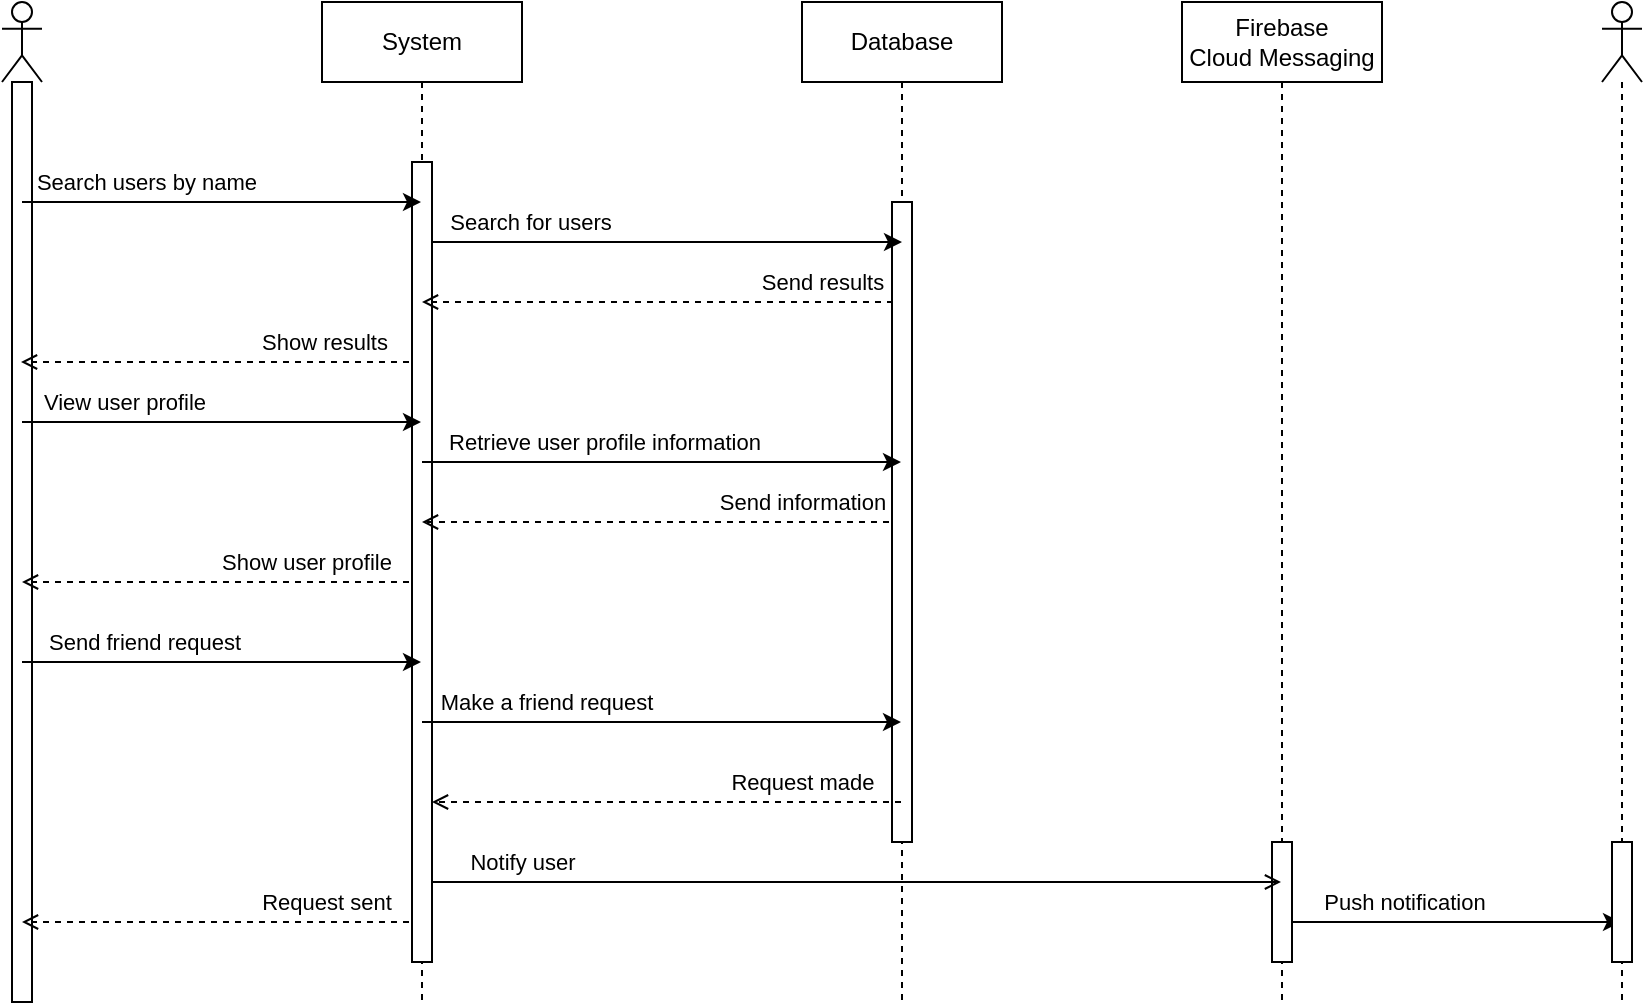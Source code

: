 <mxfile version="24.8.4">
  <diagram name="Page-1" id="cD5hHeLU-vTS7vC5rMo3">
    <mxGraphModel dx="1434" dy="753" grid="1" gridSize="10" guides="1" tooltips="1" connect="1" arrows="1" fold="1" page="1" pageScale="1" pageWidth="850" pageHeight="1100" math="0" shadow="0">
      <root>
        <mxCell id="0" />
        <mxCell id="1" parent="0" />
        <mxCell id="oesckOu59yLERxUrHBi6-39" style="edgeStyle=orthogonalEdgeStyle;rounded=0;orthogonalLoop=1;jettySize=auto;html=1;curved=0;" edge="1" parent="1" source="oesckOu59yLERxUrHBi6-4" target="oesckOu59yLERxUrHBi6-5">
          <mxGeometry relative="1" as="geometry">
            <Array as="points">
              <mxPoint x="790" y="620" />
              <mxPoint x="790" y="620" />
            </Array>
          </mxGeometry>
        </mxCell>
        <mxCell id="oesckOu59yLERxUrHBi6-40" value="Push notification" style="edgeLabel;html=1;align=center;verticalAlign=middle;resizable=0;points=[];labelBackgroundColor=none;" vertex="1" connectable="0" parent="oesckOu59yLERxUrHBi6-39">
          <mxGeometry x="-0.394" y="4" relative="1" as="geometry">
            <mxPoint x="9" y="-6" as="offset" />
          </mxGeometry>
        </mxCell>
        <mxCell id="oesckOu59yLERxUrHBi6-1" value="" style="shape=umlLifeline;perimeter=lifelinePerimeter;whiteSpace=wrap;html=1;container=1;dropTarget=0;collapsible=0;recursiveResize=0;outlineConnect=0;portConstraint=eastwest;newEdgeStyle={&quot;curved&quot;:0,&quot;rounded&quot;:0};participant=umlActor;fillColor=none;" vertex="1" parent="1">
          <mxGeometry x="80" y="160" width="20" height="500" as="geometry" />
        </mxCell>
        <mxCell id="oesckOu59yLERxUrHBi6-8" value="" style="html=1;points=[[0,0,0,0,5],[0,1,0,0,-5],[1,0,0,0,5],[1,1,0,0,-5]];perimeter=orthogonalPerimeter;outlineConnect=0;targetShapes=umlLifeline;portConstraint=eastwest;newEdgeStyle={&quot;curved&quot;:0,&quot;rounded&quot;:0};" vertex="1" parent="oesckOu59yLERxUrHBi6-1">
          <mxGeometry x="5" y="40" width="10" height="460" as="geometry" />
        </mxCell>
        <mxCell id="oesckOu59yLERxUrHBi6-18" style="edgeStyle=orthogonalEdgeStyle;rounded=0;orthogonalLoop=1;jettySize=auto;html=1;curved=0;dashed=1;endArrow=open;endFill=0;" edge="1" parent="1">
          <mxGeometry relative="1" as="geometry">
            <mxPoint x="289.5" y="340" as="sourcePoint" />
            <mxPoint x="89.5" y="340" as="targetPoint" />
          </mxGeometry>
        </mxCell>
        <mxCell id="oesckOu59yLERxUrHBi6-19" value="Show results" style="edgeLabel;html=1;align=center;verticalAlign=middle;resizable=0;points=[];labelBackgroundColor=none;" vertex="1" connectable="0" parent="oesckOu59yLERxUrHBi6-18">
          <mxGeometry x="0.045" y="-3" relative="1" as="geometry">
            <mxPoint x="56" y="-7" as="offset" />
          </mxGeometry>
        </mxCell>
        <mxCell id="oesckOu59yLERxUrHBi6-27" style="edgeStyle=orthogonalEdgeStyle;rounded=0;orthogonalLoop=1;jettySize=auto;html=1;curved=0;endArrow=open;endFill=0;dashed=1;" edge="1" parent="1" source="oesckOu59yLERxUrHBi6-2" target="oesckOu59yLERxUrHBi6-1">
          <mxGeometry relative="1" as="geometry">
            <Array as="points">
              <mxPoint x="180" y="450" />
              <mxPoint x="180" y="450" />
            </Array>
          </mxGeometry>
        </mxCell>
        <mxCell id="oesckOu59yLERxUrHBi6-28" value="Show user profile" style="edgeLabel;html=1;align=center;verticalAlign=middle;resizable=0;points=[];labelBackgroundColor=none;" vertex="1" connectable="0" parent="oesckOu59yLERxUrHBi6-27">
          <mxGeometry x="0.305" y="-4" relative="1" as="geometry">
            <mxPoint x="72" y="-6" as="offset" />
          </mxGeometry>
        </mxCell>
        <mxCell id="oesckOu59yLERxUrHBi6-41" style="edgeStyle=orthogonalEdgeStyle;rounded=0;orthogonalLoop=1;jettySize=auto;html=1;curved=0;dashed=1;endArrow=open;endFill=0;" edge="1" parent="1" source="oesckOu59yLERxUrHBi6-2" target="oesckOu59yLERxUrHBi6-1">
          <mxGeometry relative="1" as="geometry">
            <Array as="points">
              <mxPoint x="220" y="620" />
              <mxPoint x="220" y="620" />
            </Array>
          </mxGeometry>
        </mxCell>
        <mxCell id="oesckOu59yLERxUrHBi6-42" value="Request sent" style="edgeLabel;html=1;align=center;verticalAlign=middle;resizable=0;points=[];labelBackgroundColor=none;" vertex="1" connectable="0" parent="oesckOu59yLERxUrHBi6-41">
          <mxGeometry x="0.475" y="-4" relative="1" as="geometry">
            <mxPoint x="99" y="-6" as="offset" />
          </mxGeometry>
        </mxCell>
        <mxCell id="oesckOu59yLERxUrHBi6-2" value="System" style="shape=umlLifeline;perimeter=lifelinePerimeter;whiteSpace=wrap;html=1;container=1;dropTarget=0;collapsible=0;recursiveResize=0;outlineConnect=0;portConstraint=eastwest;newEdgeStyle={&quot;curved&quot;:0,&quot;rounded&quot;:0};fillColor=none;" vertex="1" parent="1">
          <mxGeometry x="240" y="160" width="100" height="500" as="geometry" />
        </mxCell>
        <mxCell id="oesckOu59yLERxUrHBi6-9" value="" style="html=1;points=[[0,0,0,0,5],[0,1,0,0,-5],[1,0,0,0,5],[1,1,0,0,-5]];perimeter=orthogonalPerimeter;outlineConnect=0;targetShapes=umlLifeline;portConstraint=eastwest;newEdgeStyle={&quot;curved&quot;:0,&quot;rounded&quot;:0};" vertex="1" parent="oesckOu59yLERxUrHBi6-2">
          <mxGeometry x="45" y="80" width="10" height="400" as="geometry" />
        </mxCell>
        <mxCell id="oesckOu59yLERxUrHBi6-16" style="edgeStyle=orthogonalEdgeStyle;rounded=0;orthogonalLoop=1;jettySize=auto;html=1;curved=0;dashed=1;endArrow=open;endFill=0;" edge="1" parent="1">
          <mxGeometry relative="1" as="geometry">
            <mxPoint x="529.5" y="330" as="sourcePoint" />
            <mxPoint x="290" y="310" as="targetPoint" />
            <Array as="points">
              <mxPoint x="530" y="310" />
              <mxPoint x="290" y="310" />
            </Array>
          </mxGeometry>
        </mxCell>
        <mxCell id="oesckOu59yLERxUrHBi6-17" value="Send results" style="edgeLabel;html=1;align=center;verticalAlign=middle;resizable=0;points=[];labelBackgroundColor=none;" vertex="1" connectable="0" parent="oesckOu59yLERxUrHBi6-16">
          <mxGeometry x="-0.287" y="-2" relative="1" as="geometry">
            <mxPoint x="33" y="-8" as="offset" />
          </mxGeometry>
        </mxCell>
        <mxCell id="oesckOu59yLERxUrHBi6-25" style="edgeStyle=orthogonalEdgeStyle;rounded=0;orthogonalLoop=1;jettySize=auto;html=1;curved=0;dashed=1;endArrow=open;endFill=0;" edge="1" parent="1" source="oesckOu59yLERxUrHBi6-3" target="oesckOu59yLERxUrHBi6-2">
          <mxGeometry relative="1" as="geometry">
            <Array as="points">
              <mxPoint x="400" y="420" />
              <mxPoint x="400" y="420" />
            </Array>
          </mxGeometry>
        </mxCell>
        <mxCell id="oesckOu59yLERxUrHBi6-26" value="Send information" style="edgeLabel;html=1;align=center;verticalAlign=middle;resizable=0;points=[];labelBackgroundColor=none;" vertex="1" connectable="0" parent="oesckOu59yLERxUrHBi6-25">
          <mxGeometry x="-0.304" y="-2" relative="1" as="geometry">
            <mxPoint x="34" y="-8" as="offset" />
          </mxGeometry>
        </mxCell>
        <mxCell id="oesckOu59yLERxUrHBi6-3" value="Database" style="shape=umlLifeline;perimeter=lifelinePerimeter;whiteSpace=wrap;html=1;container=1;dropTarget=0;collapsible=0;recursiveResize=0;outlineConnect=0;portConstraint=eastwest;newEdgeStyle={&quot;curved&quot;:0,&quot;rounded&quot;:0};fillColor=none;" vertex="1" parent="1">
          <mxGeometry x="480" y="160" width="100" height="500" as="geometry" />
        </mxCell>
        <mxCell id="oesckOu59yLERxUrHBi6-10" value="" style="html=1;points=[[0,0,0,0,5],[0,1,0,0,-5],[1,0,0,0,5],[1,1,0,0,-5]];perimeter=orthogonalPerimeter;outlineConnect=0;targetShapes=umlLifeline;portConstraint=eastwest;newEdgeStyle={&quot;curved&quot;:0,&quot;rounded&quot;:0};" vertex="1" parent="oesckOu59yLERxUrHBi6-3">
          <mxGeometry x="45" y="100" width="10" height="320" as="geometry" />
        </mxCell>
        <mxCell id="oesckOu59yLERxUrHBi6-4" value="&lt;div&gt;Firebase&lt;/div&gt;&lt;div&gt;Cloud Messaging&lt;br&gt;&lt;/div&gt;" style="shape=umlLifeline;perimeter=lifelinePerimeter;whiteSpace=wrap;html=1;container=1;dropTarget=0;collapsible=0;recursiveResize=0;outlineConnect=0;portConstraint=eastwest;newEdgeStyle={&quot;curved&quot;:0,&quot;rounded&quot;:0};fillColor=none;" vertex="1" parent="1">
          <mxGeometry x="670" y="160" width="100" height="500" as="geometry" />
        </mxCell>
        <mxCell id="oesckOu59yLERxUrHBi6-5" value="" style="shape=umlLifeline;perimeter=lifelinePerimeter;whiteSpace=wrap;html=1;container=1;dropTarget=0;collapsible=0;recursiveResize=0;outlineConnect=0;portConstraint=eastwest;newEdgeStyle={&quot;curved&quot;:0,&quot;rounded&quot;:0};participant=umlActor;fillColor=none;" vertex="1" parent="1">
          <mxGeometry x="880" y="160" width="20" height="500" as="geometry" />
        </mxCell>
        <mxCell id="oesckOu59yLERxUrHBi6-38" value="" style="html=1;points=[[0,0,0,0,5],[0,1,0,0,-5],[1,0,0,0,5],[1,1,0,0,-5]];perimeter=orthogonalPerimeter;outlineConnect=0;targetShapes=umlLifeline;portConstraint=eastwest;newEdgeStyle={&quot;curved&quot;:0,&quot;rounded&quot;:0};" vertex="1" parent="oesckOu59yLERxUrHBi6-5">
          <mxGeometry x="5" y="420" width="10" height="60" as="geometry" />
        </mxCell>
        <mxCell id="oesckOu59yLERxUrHBi6-13" style="edgeStyle=orthogonalEdgeStyle;rounded=0;orthogonalLoop=1;jettySize=auto;html=1;curved=0;" edge="1" parent="1">
          <mxGeometry relative="1" as="geometry">
            <mxPoint x="295" y="290" as="sourcePoint" />
            <mxPoint x="530" y="280" as="targetPoint" />
            <Array as="points">
              <mxPoint x="295" y="280" />
              <mxPoint x="530" y="280" />
            </Array>
          </mxGeometry>
        </mxCell>
        <mxCell id="oesckOu59yLERxUrHBi6-14" value="Search for users" style="edgeLabel;html=1;align=center;verticalAlign=middle;resizable=0;points=[];labelBackgroundColor=none;" vertex="1" connectable="0" parent="oesckOu59yLERxUrHBi6-13">
          <mxGeometry x="-0.284" y="-2" relative="1" as="geometry">
            <mxPoint x="-29" y="-12" as="offset" />
          </mxGeometry>
        </mxCell>
        <mxCell id="oesckOu59yLERxUrHBi6-11" style="edgeStyle=orthogonalEdgeStyle;rounded=0;orthogonalLoop=1;jettySize=auto;html=1;curved=0;" edge="1" parent="1" source="oesckOu59yLERxUrHBi6-1" target="oesckOu59yLERxUrHBi6-2">
          <mxGeometry relative="1" as="geometry">
            <Array as="points">
              <mxPoint x="180" y="260" />
              <mxPoint x="180" y="260" />
            </Array>
          </mxGeometry>
        </mxCell>
        <mxCell id="oesckOu59yLERxUrHBi6-12" value="Search users by name" style="edgeLabel;html=1;align=center;verticalAlign=middle;resizable=0;points=[];labelBackgroundColor=none;" vertex="1" connectable="0" parent="oesckOu59yLERxUrHBi6-11">
          <mxGeometry x="-0.385" y="-2" relative="1" as="geometry">
            <mxPoint y="-12" as="offset" />
          </mxGeometry>
        </mxCell>
        <mxCell id="oesckOu59yLERxUrHBi6-20" style="edgeStyle=orthogonalEdgeStyle;rounded=0;orthogonalLoop=1;jettySize=auto;html=1;curved=0;" edge="1" parent="1" source="oesckOu59yLERxUrHBi6-1" target="oesckOu59yLERxUrHBi6-2">
          <mxGeometry relative="1" as="geometry">
            <Array as="points">
              <mxPoint x="190" y="370" />
              <mxPoint x="190" y="370" />
            </Array>
          </mxGeometry>
        </mxCell>
        <mxCell id="oesckOu59yLERxUrHBi6-21" value="View user profile" style="edgeLabel;html=1;align=center;verticalAlign=middle;resizable=0;points=[];labelBackgroundColor=none;" vertex="1" connectable="0" parent="oesckOu59yLERxUrHBi6-20">
          <mxGeometry x="-0.275" y="-1" relative="1" as="geometry">
            <mxPoint x="-22" y="-11" as="offset" />
          </mxGeometry>
        </mxCell>
        <mxCell id="oesckOu59yLERxUrHBi6-23" style="edgeStyle=orthogonalEdgeStyle;rounded=0;orthogonalLoop=1;jettySize=auto;html=1;curved=0;" edge="1" parent="1" source="oesckOu59yLERxUrHBi6-2" target="oesckOu59yLERxUrHBi6-3">
          <mxGeometry relative="1" as="geometry">
            <Array as="points">
              <mxPoint x="410" y="390" />
              <mxPoint x="410" y="390" />
            </Array>
          </mxGeometry>
        </mxCell>
        <mxCell id="oesckOu59yLERxUrHBi6-24" value="Retrieve user profile information" style="edgeLabel;html=1;align=center;verticalAlign=middle;resizable=0;points=[];labelBackgroundColor=none;" vertex="1" connectable="0" parent="oesckOu59yLERxUrHBi6-23">
          <mxGeometry x="-0.696" relative="1" as="geometry">
            <mxPoint x="54" y="-10" as="offset" />
          </mxGeometry>
        </mxCell>
        <mxCell id="oesckOu59yLERxUrHBi6-29" style="edgeStyle=orthogonalEdgeStyle;rounded=0;orthogonalLoop=1;jettySize=auto;html=1;curved=0;" edge="1" parent="1" source="oesckOu59yLERxUrHBi6-1" target="oesckOu59yLERxUrHBi6-2">
          <mxGeometry relative="1" as="geometry">
            <Array as="points">
              <mxPoint x="190" y="490" />
              <mxPoint x="190" y="490" />
            </Array>
          </mxGeometry>
        </mxCell>
        <mxCell id="oesckOu59yLERxUrHBi6-30" value="Send friend request" style="edgeLabel;html=1;align=center;verticalAlign=middle;resizable=0;points=[];labelBackgroundColor=none;" vertex="1" connectable="0" parent="oesckOu59yLERxUrHBi6-29">
          <mxGeometry x="-0.845" relative="1" as="geometry">
            <mxPoint x="45" y="-10" as="offset" />
          </mxGeometry>
        </mxCell>
        <mxCell id="oesckOu59yLERxUrHBi6-31" style="edgeStyle=orthogonalEdgeStyle;rounded=0;orthogonalLoop=1;jettySize=auto;html=1;curved=0;" edge="1" parent="1" source="oesckOu59yLERxUrHBi6-2" target="oesckOu59yLERxUrHBi6-3">
          <mxGeometry relative="1" as="geometry">
            <Array as="points">
              <mxPoint x="400" y="520" />
              <mxPoint x="400" y="520" />
            </Array>
          </mxGeometry>
        </mxCell>
        <mxCell id="oesckOu59yLERxUrHBi6-32" value="Make a friend request" style="edgeLabel;html=1;align=center;verticalAlign=middle;resizable=0;points=[];labelBackgroundColor=none;" vertex="1" connectable="0" parent="oesckOu59yLERxUrHBi6-31">
          <mxGeometry x="-0.529" y="2" relative="1" as="geometry">
            <mxPoint x="5" y="-8" as="offset" />
          </mxGeometry>
        </mxCell>
        <mxCell id="oesckOu59yLERxUrHBi6-33" style="edgeStyle=orthogonalEdgeStyle;rounded=0;orthogonalLoop=1;jettySize=auto;html=1;curved=0;dashed=1;endArrow=open;endFill=0;" edge="1" parent="1" source="oesckOu59yLERxUrHBi6-3" target="oesckOu59yLERxUrHBi6-9">
          <mxGeometry relative="1" as="geometry">
            <Array as="points">
              <mxPoint x="370" y="560" />
              <mxPoint x="370" y="560" />
            </Array>
          </mxGeometry>
        </mxCell>
        <mxCell id="oesckOu59yLERxUrHBi6-34" value="Request made" style="edgeLabel;html=1;align=center;verticalAlign=middle;resizable=0;points=[];labelBackgroundColor=none;" vertex="1" connectable="0" parent="oesckOu59yLERxUrHBi6-33">
          <mxGeometry x="-0.177" y="1" relative="1" as="geometry">
            <mxPoint x="47" y="-11" as="offset" />
          </mxGeometry>
        </mxCell>
        <mxCell id="oesckOu59yLERxUrHBi6-36" value="" style="html=1;points=[[0,0,0,0,5],[0,1,0,0,-5],[1,0,0,0,5],[1,1,0,0,-5]];perimeter=orthogonalPerimeter;outlineConnect=0;targetShapes=umlLifeline;portConstraint=eastwest;newEdgeStyle={&quot;curved&quot;:0,&quot;rounded&quot;:0};" vertex="1" parent="1">
          <mxGeometry x="715" y="580" width="10" height="60" as="geometry" />
        </mxCell>
        <mxCell id="oesckOu59yLERxUrHBi6-35" style="edgeStyle=orthogonalEdgeStyle;rounded=0;orthogonalLoop=1;jettySize=auto;html=1;curved=0;endArrow=open;endFill=0;" edge="1" parent="1" source="oesckOu59yLERxUrHBi6-9" target="oesckOu59yLERxUrHBi6-4">
          <mxGeometry relative="1" as="geometry">
            <Array as="points">
              <mxPoint x="490" y="600" />
              <mxPoint x="490" y="600" />
            </Array>
          </mxGeometry>
        </mxCell>
        <mxCell id="oesckOu59yLERxUrHBi6-37" value="Notify user" style="edgeLabel;html=1;align=center;verticalAlign=middle;resizable=0;points=[];labelBackgroundColor=none;" vertex="1" connectable="0" parent="oesckOu59yLERxUrHBi6-35">
          <mxGeometry x="-0.731" y="4" relative="1" as="geometry">
            <mxPoint x="-12" y="-6" as="offset" />
          </mxGeometry>
        </mxCell>
      </root>
    </mxGraphModel>
  </diagram>
</mxfile>
